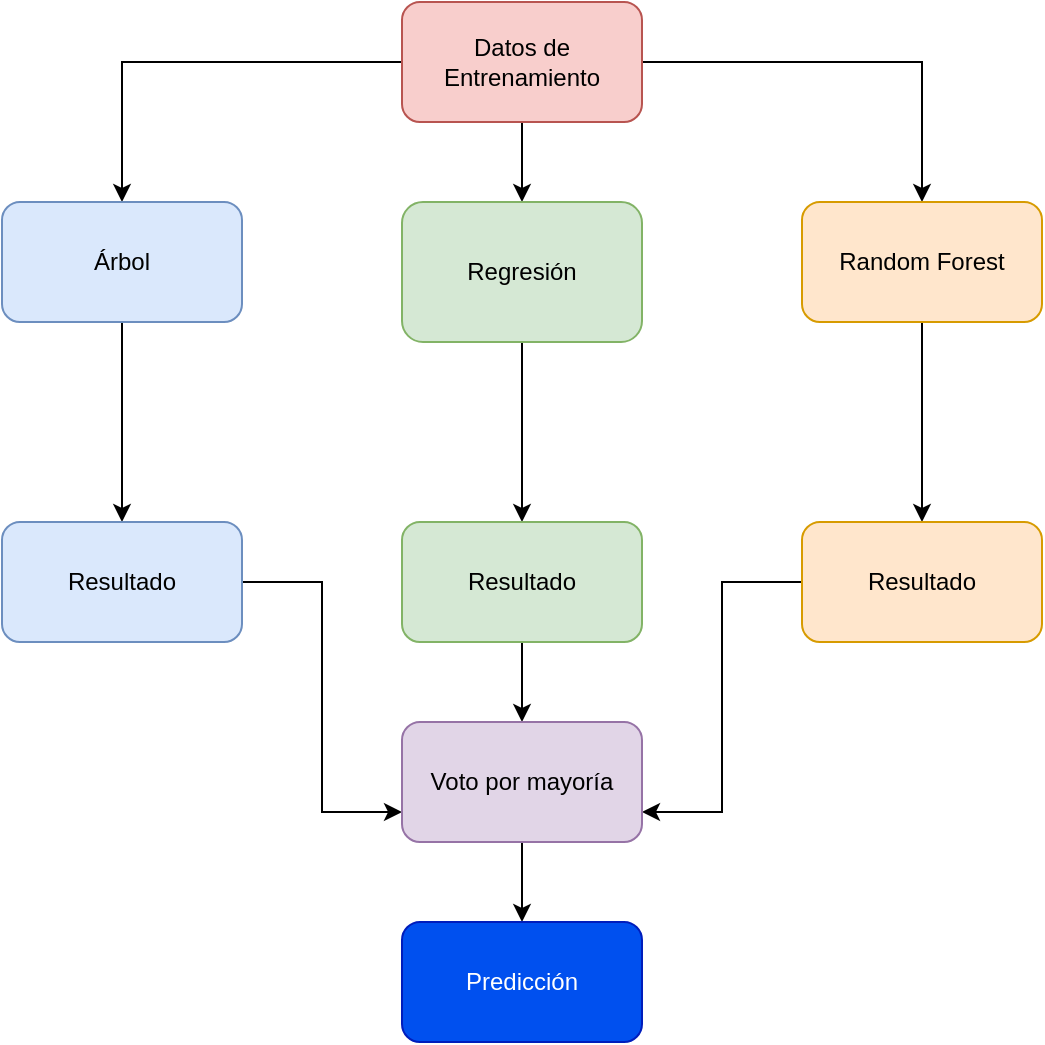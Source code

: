 <mxfile version="22.0.4" type="github">
  <diagram name="Seite-1" id="J-BOVn1iKQ4Y1poRMYDQ">
    <mxGraphModel dx="939" dy="647" grid="1" gridSize="10" guides="1" tooltips="1" connect="1" arrows="1" fold="1" page="1" pageScale="1" pageWidth="827" pageHeight="1169" math="0" shadow="0">
      <root>
        <mxCell id="0" />
        <mxCell id="1" parent="0" />
        <mxCell id="RHcV1GjL3mxqpXdkQetu-12" style="edgeStyle=orthogonalEdgeStyle;rounded=0;orthogonalLoop=1;jettySize=auto;html=1;entryX=0.5;entryY=0;entryDx=0;entryDy=0;" edge="1" parent="1" source="RHcV1GjL3mxqpXdkQetu-1" target="RHcV1GjL3mxqpXdkQetu-2">
          <mxGeometry relative="1" as="geometry" />
        </mxCell>
        <mxCell id="RHcV1GjL3mxqpXdkQetu-13" value="" style="edgeStyle=orthogonalEdgeStyle;rounded=0;orthogonalLoop=1;jettySize=auto;html=1;" edge="1" parent="1" source="RHcV1GjL3mxqpXdkQetu-1" target="RHcV1GjL3mxqpXdkQetu-3">
          <mxGeometry relative="1" as="geometry" />
        </mxCell>
        <mxCell id="RHcV1GjL3mxqpXdkQetu-14" style="edgeStyle=orthogonalEdgeStyle;rounded=0;orthogonalLoop=1;jettySize=auto;html=1;" edge="1" parent="1" source="RHcV1GjL3mxqpXdkQetu-1" target="RHcV1GjL3mxqpXdkQetu-4">
          <mxGeometry relative="1" as="geometry" />
        </mxCell>
        <mxCell id="RHcV1GjL3mxqpXdkQetu-1" value="Datos de Entrenamiento" style="rounded=1;whiteSpace=wrap;html=1;fillColor=#f8cecc;strokeColor=#b85450;" vertex="1" parent="1">
          <mxGeometry x="320" y="60" width="120" height="60" as="geometry" />
        </mxCell>
        <mxCell id="RHcV1GjL3mxqpXdkQetu-18" style="edgeStyle=orthogonalEdgeStyle;rounded=0;orthogonalLoop=1;jettySize=auto;html=1;entryX=0.5;entryY=0;entryDx=0;entryDy=0;" edge="1" parent="1" source="RHcV1GjL3mxqpXdkQetu-2" target="RHcV1GjL3mxqpXdkQetu-6">
          <mxGeometry relative="1" as="geometry" />
        </mxCell>
        <mxCell id="RHcV1GjL3mxqpXdkQetu-2" value="Árbol" style="rounded=1;whiteSpace=wrap;html=1;fillColor=#dae8fc;strokeColor=#6c8ebf;" vertex="1" parent="1">
          <mxGeometry x="120" y="160" width="120" height="60" as="geometry" />
        </mxCell>
        <mxCell id="RHcV1GjL3mxqpXdkQetu-17" style="edgeStyle=orthogonalEdgeStyle;rounded=0;orthogonalLoop=1;jettySize=auto;html=1;entryX=0.5;entryY=0;entryDx=0;entryDy=0;" edge="1" parent="1" source="RHcV1GjL3mxqpXdkQetu-3" target="RHcV1GjL3mxqpXdkQetu-7">
          <mxGeometry relative="1" as="geometry" />
        </mxCell>
        <mxCell id="RHcV1GjL3mxqpXdkQetu-3" value="Regresión" style="rounded=1;whiteSpace=wrap;html=1;fillColor=#d5e8d4;strokeColor=#82b366;" vertex="1" parent="1">
          <mxGeometry x="320" y="160" width="120" height="70" as="geometry" />
        </mxCell>
        <mxCell id="RHcV1GjL3mxqpXdkQetu-15" style="edgeStyle=orthogonalEdgeStyle;rounded=0;orthogonalLoop=1;jettySize=auto;html=1;entryX=0.5;entryY=0;entryDx=0;entryDy=0;" edge="1" parent="1" source="RHcV1GjL3mxqpXdkQetu-4" target="RHcV1GjL3mxqpXdkQetu-8">
          <mxGeometry relative="1" as="geometry" />
        </mxCell>
        <mxCell id="RHcV1GjL3mxqpXdkQetu-4" value="Random Forest" style="rounded=1;whiteSpace=wrap;html=1;fillColor=#ffe6cc;strokeColor=#d79b00;" vertex="1" parent="1">
          <mxGeometry x="520" y="160" width="120" height="60" as="geometry" />
        </mxCell>
        <mxCell id="RHcV1GjL3mxqpXdkQetu-21" style="edgeStyle=orthogonalEdgeStyle;rounded=0;orthogonalLoop=1;jettySize=auto;html=1;entryX=0;entryY=0.75;entryDx=0;entryDy=0;" edge="1" parent="1" source="RHcV1GjL3mxqpXdkQetu-6" target="RHcV1GjL3mxqpXdkQetu-9">
          <mxGeometry relative="1" as="geometry" />
        </mxCell>
        <mxCell id="RHcV1GjL3mxqpXdkQetu-6" value="Resultado" style="rounded=1;whiteSpace=wrap;html=1;fillColor=#dae8fc;strokeColor=#6c8ebf;" vertex="1" parent="1">
          <mxGeometry x="120" y="320" width="120" height="60" as="geometry" />
        </mxCell>
        <mxCell id="RHcV1GjL3mxqpXdkQetu-19" style="edgeStyle=orthogonalEdgeStyle;rounded=0;orthogonalLoop=1;jettySize=auto;html=1;entryX=0.5;entryY=0;entryDx=0;entryDy=0;" edge="1" parent="1" source="RHcV1GjL3mxqpXdkQetu-7" target="RHcV1GjL3mxqpXdkQetu-9">
          <mxGeometry relative="1" as="geometry" />
        </mxCell>
        <mxCell id="RHcV1GjL3mxqpXdkQetu-7" value="Resultado" style="rounded=1;whiteSpace=wrap;html=1;fillColor=#d5e8d4;strokeColor=#82b366;" vertex="1" parent="1">
          <mxGeometry x="320" y="320" width="120" height="60" as="geometry" />
        </mxCell>
        <mxCell id="RHcV1GjL3mxqpXdkQetu-20" style="edgeStyle=orthogonalEdgeStyle;rounded=0;orthogonalLoop=1;jettySize=auto;html=1;entryX=1;entryY=0.75;entryDx=0;entryDy=0;" edge="1" parent="1" source="RHcV1GjL3mxqpXdkQetu-8" target="RHcV1GjL3mxqpXdkQetu-9">
          <mxGeometry relative="1" as="geometry" />
        </mxCell>
        <mxCell id="RHcV1GjL3mxqpXdkQetu-8" value="Resultado" style="rounded=1;whiteSpace=wrap;html=1;fillColor=#ffe6cc;strokeColor=#d79b00;" vertex="1" parent="1">
          <mxGeometry x="520" y="320" width="120" height="60" as="geometry" />
        </mxCell>
        <mxCell id="RHcV1GjL3mxqpXdkQetu-22" value="" style="edgeStyle=orthogonalEdgeStyle;rounded=0;orthogonalLoop=1;jettySize=auto;html=1;" edge="1" parent="1" source="RHcV1GjL3mxqpXdkQetu-9" target="RHcV1GjL3mxqpXdkQetu-10">
          <mxGeometry relative="1" as="geometry" />
        </mxCell>
        <mxCell id="RHcV1GjL3mxqpXdkQetu-9" value="Voto por mayoría" style="rounded=1;whiteSpace=wrap;html=1;fillColor=#e1d5e7;strokeColor=#9673a6;" vertex="1" parent="1">
          <mxGeometry x="320" y="420" width="120" height="60" as="geometry" />
        </mxCell>
        <mxCell id="RHcV1GjL3mxqpXdkQetu-10" value="Predicción" style="rounded=1;whiteSpace=wrap;html=1;fillColor=#0050ef;fontColor=#ffffff;strokeColor=#001DBC;" vertex="1" parent="1">
          <mxGeometry x="320" y="520" width="120" height="60" as="geometry" />
        </mxCell>
      </root>
    </mxGraphModel>
  </diagram>
</mxfile>
